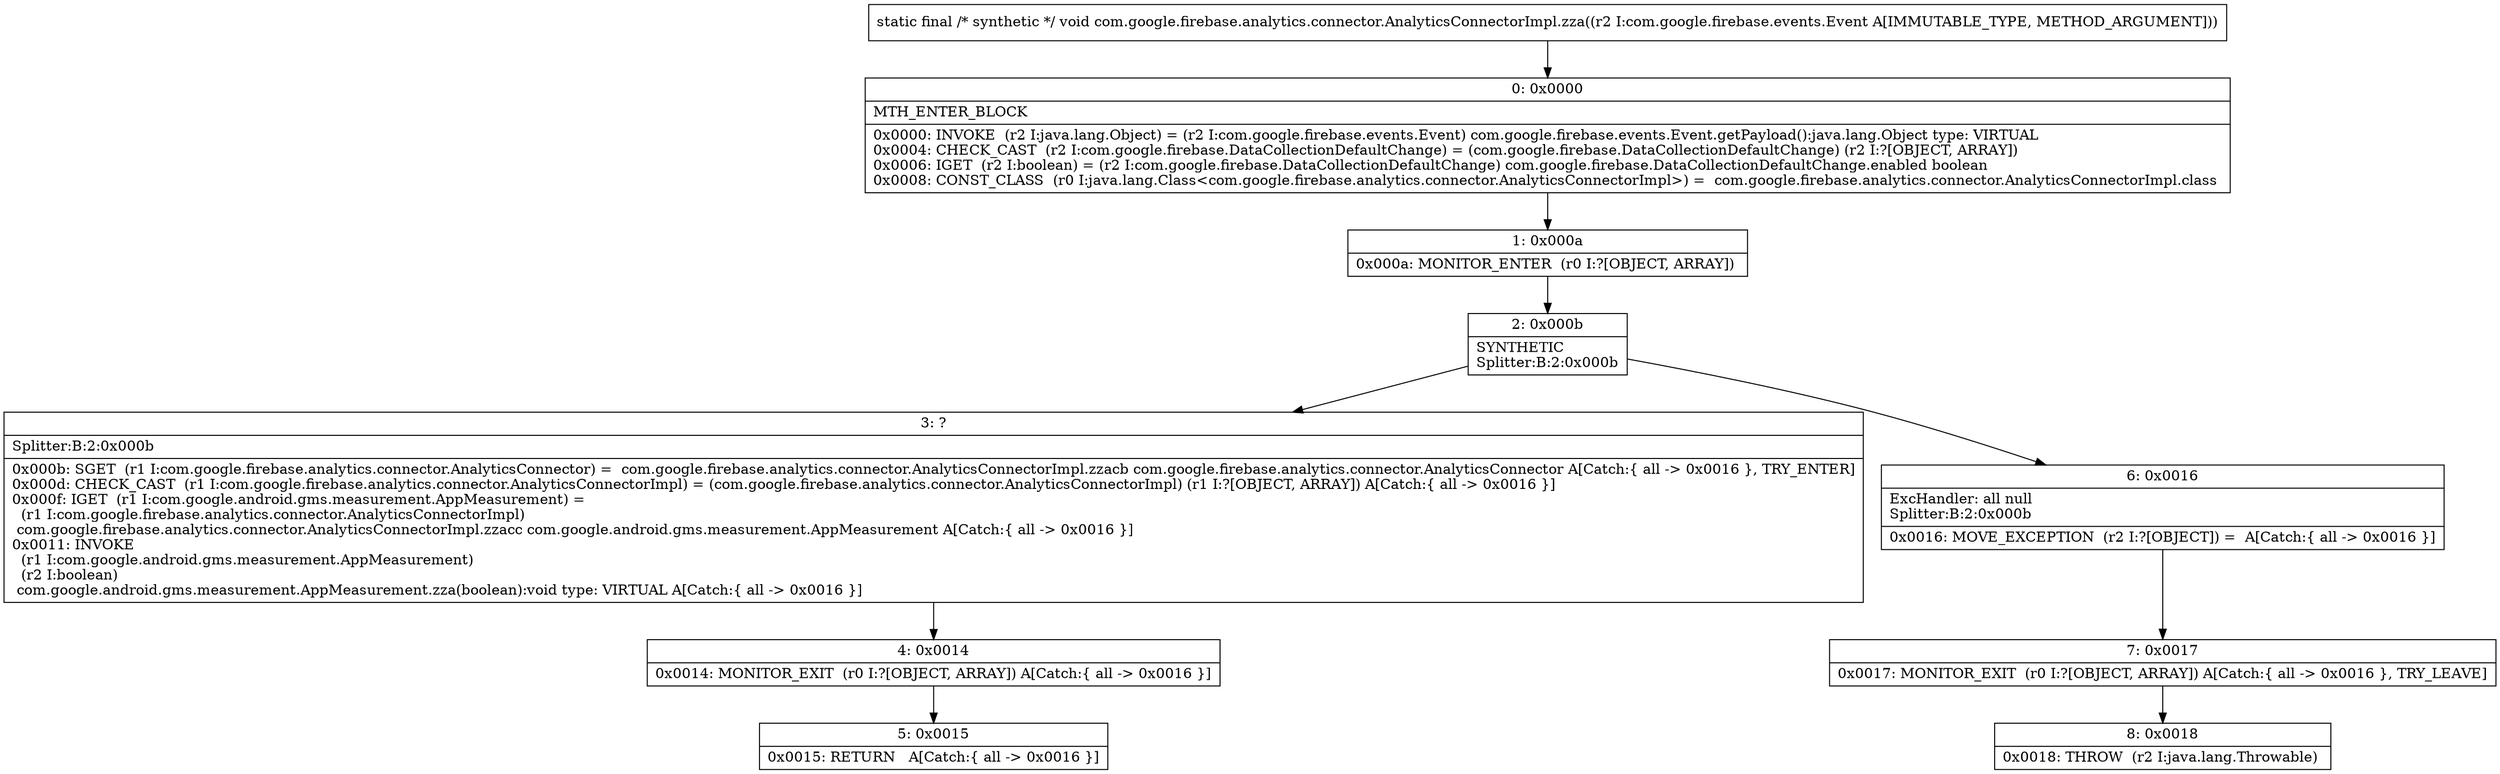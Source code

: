 digraph "CFG forcom.google.firebase.analytics.connector.AnalyticsConnectorImpl.zza(Lcom\/google\/firebase\/events\/Event;)V" {
Node_0 [shape=record,label="{0\:\ 0x0000|MTH_ENTER_BLOCK\l|0x0000: INVOKE  (r2 I:java.lang.Object) = (r2 I:com.google.firebase.events.Event) com.google.firebase.events.Event.getPayload():java.lang.Object type: VIRTUAL \l0x0004: CHECK_CAST  (r2 I:com.google.firebase.DataCollectionDefaultChange) = (com.google.firebase.DataCollectionDefaultChange) (r2 I:?[OBJECT, ARRAY]) \l0x0006: IGET  (r2 I:boolean) = (r2 I:com.google.firebase.DataCollectionDefaultChange) com.google.firebase.DataCollectionDefaultChange.enabled boolean \l0x0008: CONST_CLASS  (r0 I:java.lang.Class\<com.google.firebase.analytics.connector.AnalyticsConnectorImpl\>) =  com.google.firebase.analytics.connector.AnalyticsConnectorImpl.class \l}"];
Node_1 [shape=record,label="{1\:\ 0x000a|0x000a: MONITOR_ENTER  (r0 I:?[OBJECT, ARRAY]) \l}"];
Node_2 [shape=record,label="{2\:\ 0x000b|SYNTHETIC\lSplitter:B:2:0x000b\l}"];
Node_3 [shape=record,label="{3\:\ ?|Splitter:B:2:0x000b\l|0x000b: SGET  (r1 I:com.google.firebase.analytics.connector.AnalyticsConnector) =  com.google.firebase.analytics.connector.AnalyticsConnectorImpl.zzacb com.google.firebase.analytics.connector.AnalyticsConnector A[Catch:\{ all \-\> 0x0016 \}, TRY_ENTER]\l0x000d: CHECK_CAST  (r1 I:com.google.firebase.analytics.connector.AnalyticsConnectorImpl) = (com.google.firebase.analytics.connector.AnalyticsConnectorImpl) (r1 I:?[OBJECT, ARRAY]) A[Catch:\{ all \-\> 0x0016 \}]\l0x000f: IGET  (r1 I:com.google.android.gms.measurement.AppMeasurement) = \l  (r1 I:com.google.firebase.analytics.connector.AnalyticsConnectorImpl)\l com.google.firebase.analytics.connector.AnalyticsConnectorImpl.zzacc com.google.android.gms.measurement.AppMeasurement A[Catch:\{ all \-\> 0x0016 \}]\l0x0011: INVOKE  \l  (r1 I:com.google.android.gms.measurement.AppMeasurement)\l  (r2 I:boolean)\l com.google.android.gms.measurement.AppMeasurement.zza(boolean):void type: VIRTUAL A[Catch:\{ all \-\> 0x0016 \}]\l}"];
Node_4 [shape=record,label="{4\:\ 0x0014|0x0014: MONITOR_EXIT  (r0 I:?[OBJECT, ARRAY]) A[Catch:\{ all \-\> 0x0016 \}]\l}"];
Node_5 [shape=record,label="{5\:\ 0x0015|0x0015: RETURN   A[Catch:\{ all \-\> 0x0016 \}]\l}"];
Node_6 [shape=record,label="{6\:\ 0x0016|ExcHandler: all null\lSplitter:B:2:0x000b\l|0x0016: MOVE_EXCEPTION  (r2 I:?[OBJECT]) =  A[Catch:\{ all \-\> 0x0016 \}]\l}"];
Node_7 [shape=record,label="{7\:\ 0x0017|0x0017: MONITOR_EXIT  (r0 I:?[OBJECT, ARRAY]) A[Catch:\{ all \-\> 0x0016 \}, TRY_LEAVE]\l}"];
Node_8 [shape=record,label="{8\:\ 0x0018|0x0018: THROW  (r2 I:java.lang.Throwable) \l}"];
MethodNode[shape=record,label="{static final \/* synthetic *\/ void com.google.firebase.analytics.connector.AnalyticsConnectorImpl.zza((r2 I:com.google.firebase.events.Event A[IMMUTABLE_TYPE, METHOD_ARGUMENT])) }"];
MethodNode -> Node_0;
Node_0 -> Node_1;
Node_1 -> Node_2;
Node_2 -> Node_3;
Node_2 -> Node_6;
Node_3 -> Node_4;
Node_4 -> Node_5;
Node_6 -> Node_7;
Node_7 -> Node_8;
}

